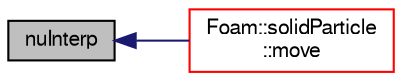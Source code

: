 digraph "nuInterp"
{
  bgcolor="transparent";
  edge [fontname="FreeSans",fontsize="10",labelfontname="FreeSans",labelfontsize="10"];
  node [fontname="FreeSans",fontsize="10",shape=record];
  rankdir="LR";
  Node12 [label="nuInterp",height=0.2,width=0.4,color="black", fillcolor="grey75", style="filled", fontcolor="black"];
  Node12 -> Node13 [dir="back",color="midnightblue",fontsize="10",style="solid",fontname="FreeSans"];
  Node13 [label="Foam::solidParticle\l::move",height=0.2,width=0.4,color="red",URL="$a24502.html#aa3b793966d64802fdf262dd4d14d21ed",tooltip="Move. "];
}
